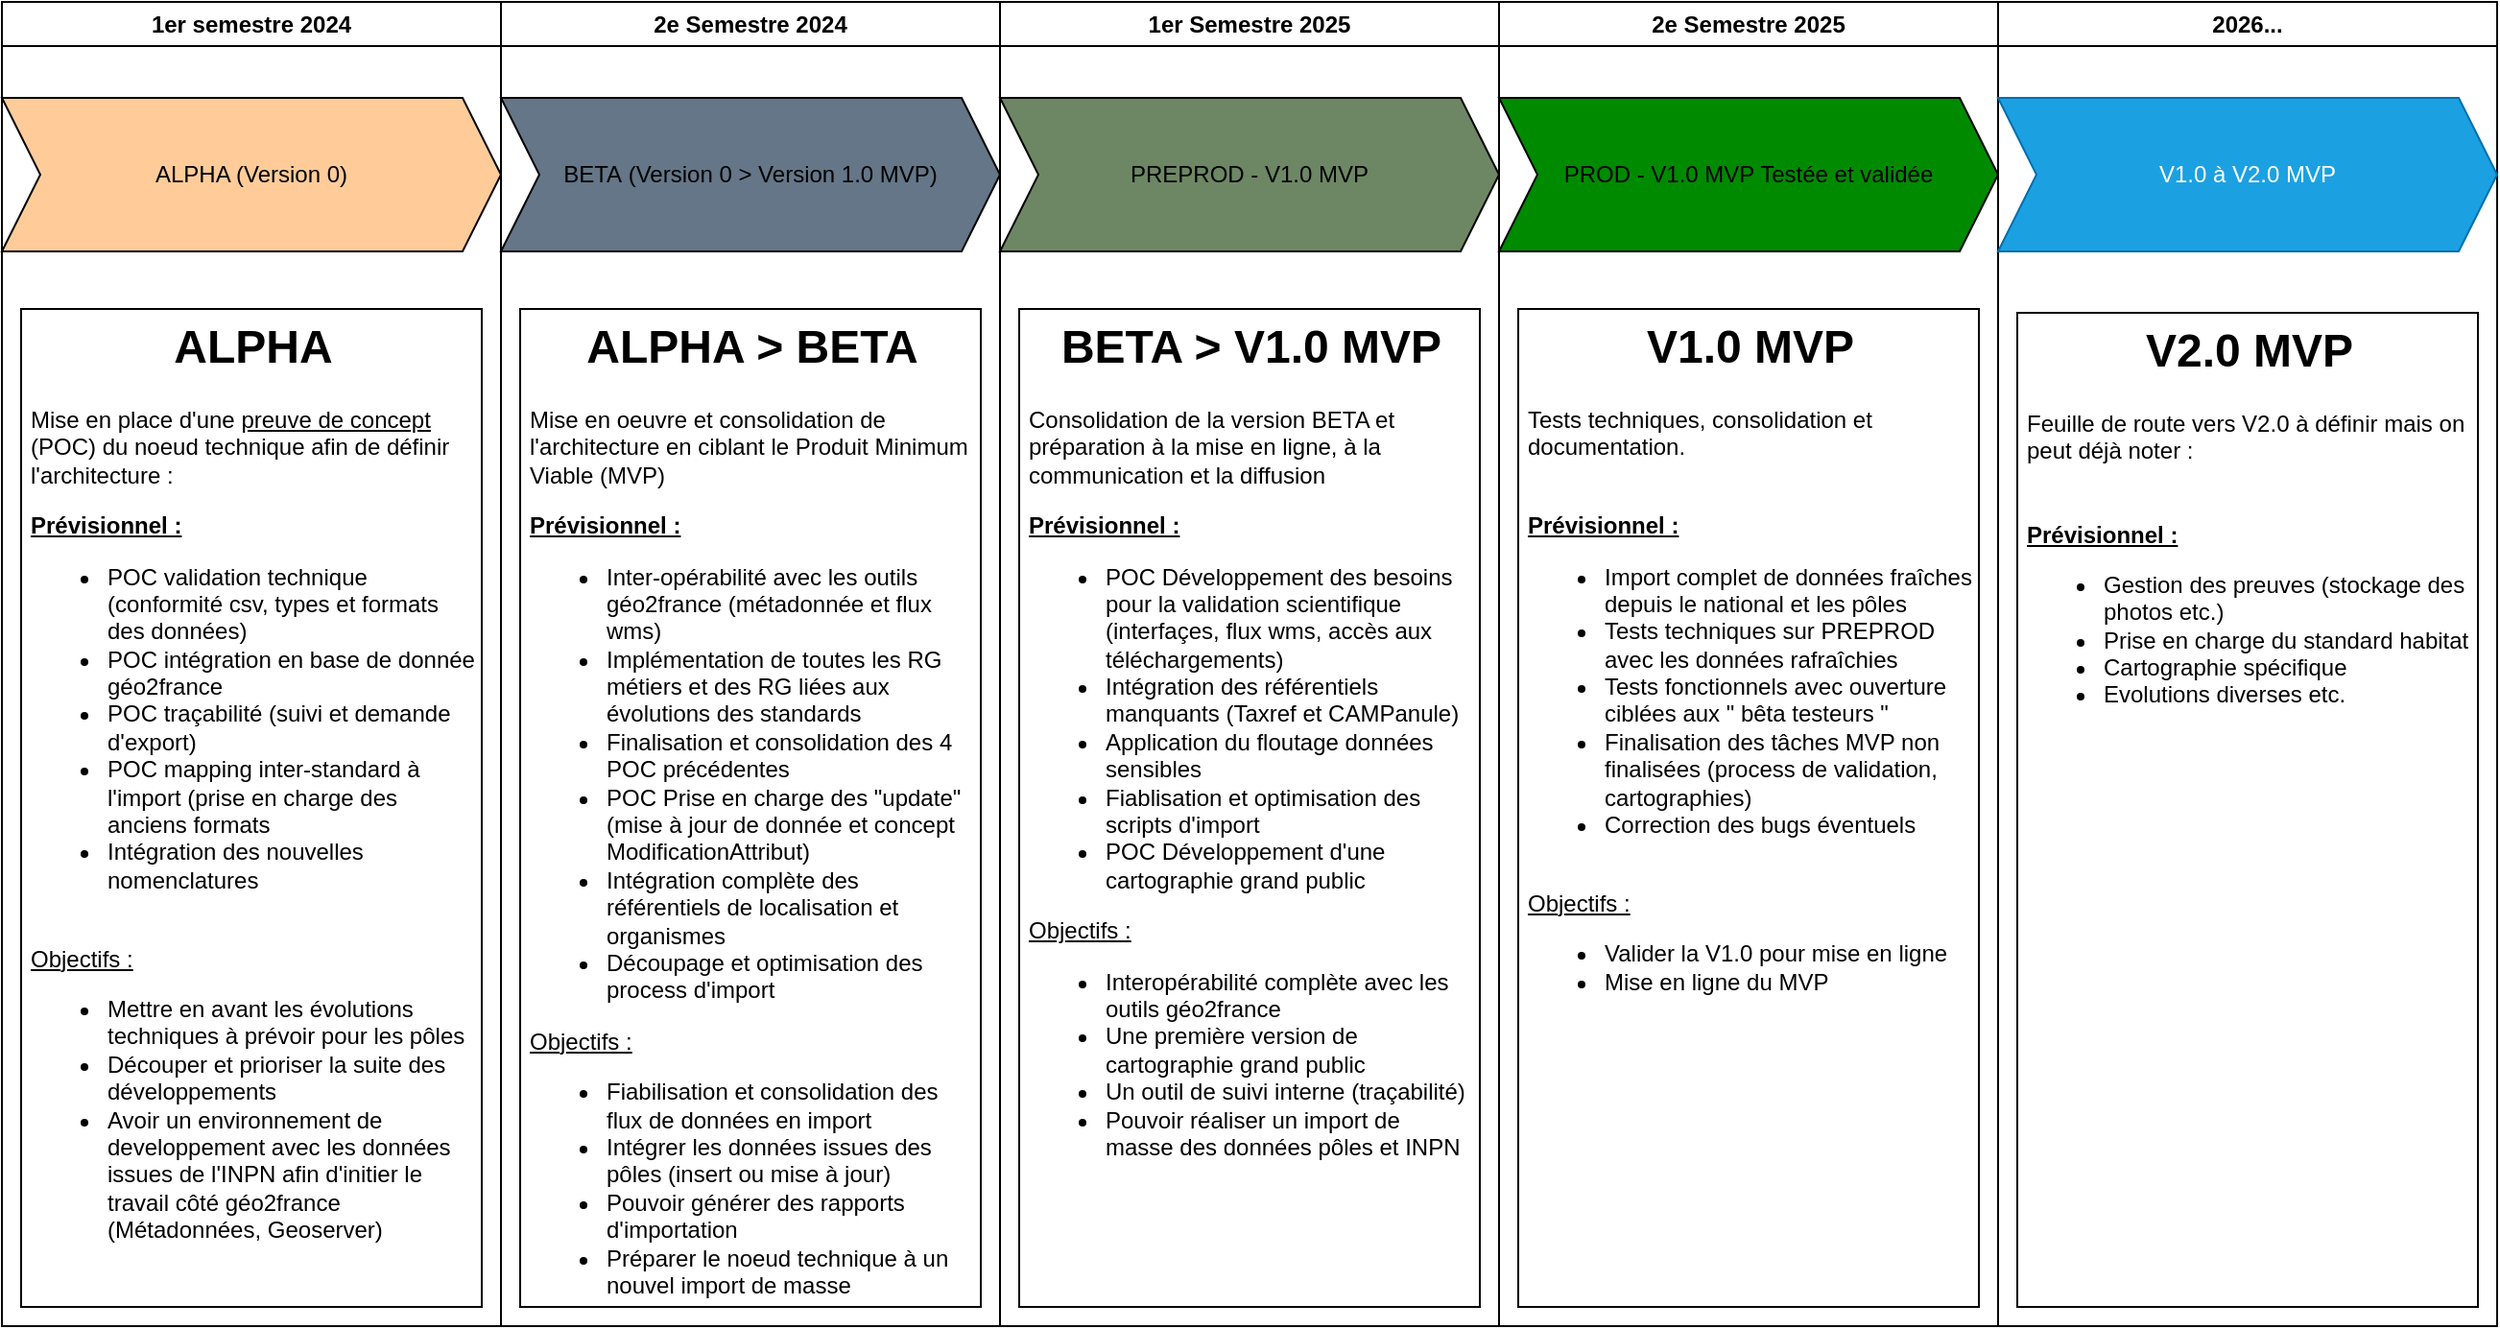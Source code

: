 <mxfile version="22.1.21" type="device">
  <diagram name="Page-1" id="m2mNTlEavmIgfHQxF0x3">
    <mxGraphModel dx="2074" dy="1196" grid="1" gridSize="10" guides="1" tooltips="1" connect="1" arrows="1" fold="1" page="1" pageScale="1" pageWidth="1920" pageHeight="1200" background="#ffffff" math="0" shadow="0">
      <root>
        <mxCell id="0" />
        <mxCell id="1" parent="0" />
        <mxCell id="taF97Ugbqb_CX8vDYoF7-1" value="&lt;span style=&quot;background-color: rgb(255, 255, 255);&quot;&gt;1er semestre 2024&lt;/span&gt;" style="swimlane;whiteSpace=wrap;html=1;strokeColor=#000000;fontColor=#000000;fillColor=none;" vertex="1" parent="1">
          <mxGeometry x="200" y="70" width="260" height="690" as="geometry">
            <mxRectangle x="200" y="70" width="140" height="30" as="alternateBounds" />
          </mxGeometry>
        </mxCell>
        <mxCell id="taF97Ugbqb_CX8vDYoF7-2" value="&lt;font&gt;ALPHA (Version 0)&lt;/font&gt;" style="shape=step;perimeter=stepPerimeter;whiteSpace=wrap;html=1;fixedSize=1;fillColor=#ffcc99;strokeColor=#000000;fontColor=#000000;" vertex="1" parent="taF97Ugbqb_CX8vDYoF7-1">
          <mxGeometry y="50" width="260" height="80" as="geometry" />
        </mxCell>
        <mxCell id="taF97Ugbqb_CX8vDYoF7-3" value="&lt;h1 style=&quot;text-align: center;&quot;&gt;ALPHA&lt;/h1&gt;&lt;p&gt;Mise en place d&#39;une &lt;u&gt;preuve de concept&lt;/u&gt; (POC) du noeud technique afin de définir l&#39;architecture :&lt;/p&gt;&lt;p&gt;&lt;b&gt;&lt;u&gt;Prévisionnel :&lt;/u&gt;&lt;/b&gt;&lt;/p&gt;&lt;p&gt;&lt;/p&gt;&lt;ul&gt;&lt;li&gt;POC validation technique (conformité csv, types et formats des données)&lt;/li&gt;&lt;li&gt;POC intégration en base de donnée géo2france&lt;/li&gt;&lt;li&gt;POC traçabilité (suivi et demande d&#39;export)&lt;/li&gt;&lt;li&gt;POC mapping inter-standard à l&#39;import (prise en charge des anciens formats&lt;/li&gt;&lt;li&gt;Intégration des nouvelles nomenclatures&lt;/li&gt;&lt;/ul&gt;&lt;div&gt;&lt;br&gt;&lt;/div&gt;&lt;div&gt;&lt;u&gt;Objectifs :&lt;/u&gt;&lt;/div&gt;&lt;p&gt;&lt;/p&gt;&lt;ul&gt;&lt;li&gt;Mettre en avant les évolutions techniques à prévoir pour les pôles&lt;/li&gt;&lt;li&gt;Découper et prioriser la suite des développements&lt;/li&gt;&lt;li&gt;Avoir un environnement de developpement avec les données issues de l&#39;INPN afin d&#39;initier le travail côté géo2france (Métadonnées, Geoserver)&lt;/li&gt;&lt;/ul&gt;&lt;div&gt;&lt;br&gt;&lt;/div&gt;&lt;p&gt;&lt;/p&gt;" style="text;html=1;strokeColor=#000000;fillColor=none;spacing=5;spacingTop=-20;whiteSpace=wrap;overflow=hidden;rounded=0;fontColor=#000000;" vertex="1" parent="taF97Ugbqb_CX8vDYoF7-1">
          <mxGeometry x="10" y="160" width="240" height="520" as="geometry" />
        </mxCell>
        <mxCell id="taF97Ugbqb_CX8vDYoF7-4" value="2e Semestre 2024" style="swimlane;whiteSpace=wrap;html=1;strokeColor=#000000;fontColor=#000000;fillColor=none;" vertex="1" parent="1">
          <mxGeometry x="460" y="70" width="260" height="690" as="geometry" />
        </mxCell>
        <mxCell id="taF97Ugbqb_CX8vDYoF7-5" value="BETA&amp;nbsp;(Version 0 &amp;gt; Version 1.0 MVP)" style="shape=step;perimeter=stepPerimeter;whiteSpace=wrap;html=1;fixedSize=1;fillColor=#647687;fontColor=#000000;strokeColor=#000000;" vertex="1" parent="taF97Ugbqb_CX8vDYoF7-4">
          <mxGeometry y="50" width="260" height="80" as="geometry" />
        </mxCell>
        <mxCell id="taF97Ugbqb_CX8vDYoF7-6" value="&lt;h1 style=&quot;text-align: center;&quot;&gt;ALPHA &amp;gt; BETA&lt;/h1&gt;&lt;p&gt;Mise en oeuvre et consolidation de l&#39;architecture en ciblant le Produit Minimum Viable (MVP)&lt;/p&gt;&lt;p&gt;&lt;b&gt;&lt;u&gt;Prévisionnel :&lt;/u&gt;&lt;/b&gt;&lt;br&gt;&lt;/p&gt;&lt;p&gt;&lt;/p&gt;&lt;ul&gt;&lt;li&gt;Inter-opérabilité avec les outils géo2france (métadonnée et flux wms)&lt;/li&gt;&lt;li&gt;Implémentation de toutes les RG métiers et des RG liées aux évolutions des standards&lt;/li&gt;&lt;li&gt;Finalisation et consolidation des 4 POC précédentes&lt;/li&gt;&lt;li&gt;POC Prise en charge des &quot;update&quot; (mise à jour de donnée et concept ModificationAttribut)&lt;/li&gt;&lt;li&gt;&lt;span style=&quot;background-color: initial;&quot;&gt;Intégration complète des référentiels de localisation et organismes&lt;/span&gt;&lt;br&gt;&lt;/li&gt;&lt;li&gt;Découpage et optimisation des process d&#39;import&lt;/li&gt;&lt;/ul&gt;&lt;div&gt;&lt;div&gt;&lt;u&gt;Objectifs :&lt;/u&gt;&lt;/div&gt;&lt;p&gt;&lt;/p&gt;&lt;ul&gt;&lt;li&gt;Fiabilisation et consolidation des flux de données en import&lt;/li&gt;&lt;li&gt;Intégrer les données issues des pôles (insert ou mise à jour)&lt;/li&gt;&lt;li&gt;Pouvoir générer des rapports d&#39;importation&lt;/li&gt;&lt;li&gt;Préparer le noeud technique à un nouvel import de masse&lt;/li&gt;&lt;/ul&gt;&lt;/div&gt;&lt;div&gt;&lt;/div&gt;&lt;p&gt;&lt;/p&gt;" style="text;html=1;strokeColor=#000000;fillColor=none;spacing=5;spacingTop=-20;whiteSpace=wrap;overflow=hidden;rounded=0;fontColor=#000000;" vertex="1" parent="taF97Ugbqb_CX8vDYoF7-4">
          <mxGeometry x="10" y="160" width="240" height="520" as="geometry" />
        </mxCell>
        <mxCell id="taF97Ugbqb_CX8vDYoF7-7" value="1er Semestre 2025" style="swimlane;whiteSpace=wrap;html=1;strokeColor=#000000;fontColor=#000000;fillColor=none;" vertex="1" parent="1">
          <mxGeometry x="720" y="70" width="260" height="690" as="geometry" />
        </mxCell>
        <mxCell id="taF97Ugbqb_CX8vDYoF7-8" value="PREPROD - V1.0 MVP" style="shape=step;perimeter=stepPerimeter;whiteSpace=wrap;html=1;fixedSize=1;fillColor=#6d8764;fontColor=#000000;strokeColor=#000000;" vertex="1" parent="taF97Ugbqb_CX8vDYoF7-7">
          <mxGeometry y="50" width="260" height="80" as="geometry" />
        </mxCell>
        <mxCell id="taF97Ugbqb_CX8vDYoF7-9" value="&lt;h1 style=&quot;text-align: center;&quot;&gt;BETA &amp;gt; V1.0 MVP&lt;/h1&gt;&lt;p&gt;Consolidation de la version BETA et préparation à la mise en ligne, à la communication et la diffusion&lt;/p&gt;&lt;p&gt;&lt;b&gt;&lt;u&gt;Prévisionnel :&lt;/u&gt;&lt;/b&gt;&lt;/p&gt;&lt;ul&gt;&lt;li&gt;POC Développement des besoins pour la validation scientifique (interfaçes, flux wms, accès aux téléchargements)&lt;/li&gt;&lt;li&gt;Intégration des référentiels manquants (Taxref et CAMPanule)&lt;/li&gt;&lt;li&gt;Application du floutage données sensibles&lt;/li&gt;&lt;li&gt;Fiablisation et optimisation des scripts d&#39;import&lt;/li&gt;&lt;li&gt;POC Développement d&#39;une cartographie grand public&lt;/li&gt;&lt;/ul&gt;&lt;div&gt;&lt;u&gt;Objectifs :&lt;/u&gt;&lt;/div&gt;&lt;p&gt;&lt;/p&gt;&lt;ul&gt;&lt;li&gt;Interopérabilité complète avec les outils géo2france&lt;/li&gt;&lt;li&gt;Une première version de cartographie grand public&lt;/li&gt;&lt;li&gt;Un outil de suivi interne (traçabilité)&lt;/li&gt;&lt;li&gt;Pouvoir réaliser un import de masse des données pôles et INPN&lt;/li&gt;&lt;/ul&gt;&lt;div&gt;&lt;br&gt;&lt;/div&gt;&lt;p&gt;&lt;/p&gt;" style="text;html=1;strokeColor=#000000;fillColor=none;spacing=5;spacingTop=-20;whiteSpace=wrap;overflow=hidden;rounded=0;fontColor=#000000;" vertex="1" parent="taF97Ugbqb_CX8vDYoF7-7">
          <mxGeometry x="10" y="160" width="240" height="520" as="geometry" />
        </mxCell>
        <mxCell id="taF97Ugbqb_CX8vDYoF7-10" value="2e Semestre 2025" style="swimlane;whiteSpace=wrap;html=1;strokeColor=#000000;fontColor=#000000;fillColor=none;" vertex="1" parent="1">
          <mxGeometry x="980" y="70" width="260" height="690" as="geometry" />
        </mxCell>
        <mxCell id="taF97Ugbqb_CX8vDYoF7-11" value="PROD - V1.0 MVP Testée et validée" style="shape=step;perimeter=stepPerimeter;whiteSpace=wrap;html=1;fixedSize=1;fillColor=#008a00;strokeColor=#000000;fontColor=#000000;" vertex="1" parent="taF97Ugbqb_CX8vDYoF7-10">
          <mxGeometry y="50" width="260" height="80" as="geometry" />
        </mxCell>
        <mxCell id="taF97Ugbqb_CX8vDYoF7-12" value="&lt;h1 style=&quot;text-align: center;&quot;&gt;V1.0 MVP&lt;/h1&gt;&lt;p&gt;Tests techniques, consolidation et documentation.&lt;br&gt;&lt;br&gt;&lt;/p&gt;&lt;p&gt;&lt;u&gt;&lt;b&gt;Prévisionnel :&lt;/b&gt;&lt;/u&gt;&lt;/p&gt;&lt;ul&gt;&lt;li&gt;Import complet de données fraîches depuis le national et les pôles&lt;/li&gt;&lt;li&gt;Tests techniques sur PREPROD avec les données rafraîchies&lt;/li&gt;&lt;li&gt;Tests fonctionnels avec ouverture ciblées aux &quot; bêta testeurs &quot;&lt;/li&gt;&lt;li&gt;Finalisation des tâches MVP non finalisées (process de validation, cartographies)&lt;/li&gt;&lt;li&gt;Correction des bugs éventuels&lt;/li&gt;&lt;/ul&gt;&lt;div&gt;&lt;br&gt;&lt;/div&gt;&lt;div&gt;&lt;u&gt;Objectifs :&lt;/u&gt;&lt;/div&gt;&lt;p&gt;&lt;/p&gt;&lt;ul&gt;&lt;li&gt;Valider la V1.0 pour mise en ligne&lt;/li&gt;&lt;li&gt;Mise en ligne du MVP&lt;/li&gt;&lt;/ul&gt;&lt;p&gt;&lt;/p&gt;" style="text;html=1;strokeColor=#000000;fillColor=none;spacing=5;spacingTop=-20;whiteSpace=wrap;overflow=hidden;rounded=0;fontColor=#000000;" vertex="1" parent="taF97Ugbqb_CX8vDYoF7-10">
          <mxGeometry x="10" y="160" width="240" height="520" as="geometry" />
        </mxCell>
        <mxCell id="taF97Ugbqb_CX8vDYoF7-13" value="2026..." style="swimlane;whiteSpace=wrap;html=1;strokeColor=#000000;fontColor=#000000;fillColor=none;" vertex="1" parent="1">
          <mxGeometry x="1240" y="70" width="260" height="690" as="geometry" />
        </mxCell>
        <mxCell id="taF97Ugbqb_CX8vDYoF7-14" value="V1.0 à V2.0 MVP" style="shape=step;perimeter=stepPerimeter;whiteSpace=wrap;html=1;fixedSize=1;strokeColor=#006EAF;fontColor=#ffffff;fillColor=#1ba1e2;" vertex="1" parent="taF97Ugbqb_CX8vDYoF7-13">
          <mxGeometry y="50" width="260" height="80" as="geometry" />
        </mxCell>
        <mxCell id="taF97Ugbqb_CX8vDYoF7-15" value="&lt;h1 style=&quot;text-align: center;&quot;&gt;V2.0 MVP&lt;/h1&gt;&lt;p&gt;Feuille de route vers V2.0 à définir mais on peut déjà noter :&lt;br&gt;&lt;br&gt;&lt;br&gt;&lt;b&gt;&lt;u&gt;Prévisionnel :&lt;/u&gt;&lt;/b&gt;&lt;/p&gt;&lt;p&gt;&lt;/p&gt;&lt;ul&gt;&lt;li&gt;Gestion des preuves (stockage des photos etc.)&lt;/li&gt;&lt;li&gt;Prise en charge du standard habitat&lt;/li&gt;&lt;li&gt;Cartographie spécifique&lt;/li&gt;&lt;li&gt;Evolutions diverses etc.&lt;/li&gt;&lt;/ul&gt;&lt;p&gt;&lt;/p&gt;&lt;p&gt;&lt;/p&gt;" style="text;html=1;strokeColor=#000000;fillColor=none;spacing=5;spacingTop=-20;whiteSpace=wrap;overflow=hidden;rounded=0;fontColor=#000000;" vertex="1" parent="taF97Ugbqb_CX8vDYoF7-13">
          <mxGeometry x="10" y="162" width="240" height="518" as="geometry" />
        </mxCell>
      </root>
    </mxGraphModel>
  </diagram>
</mxfile>
